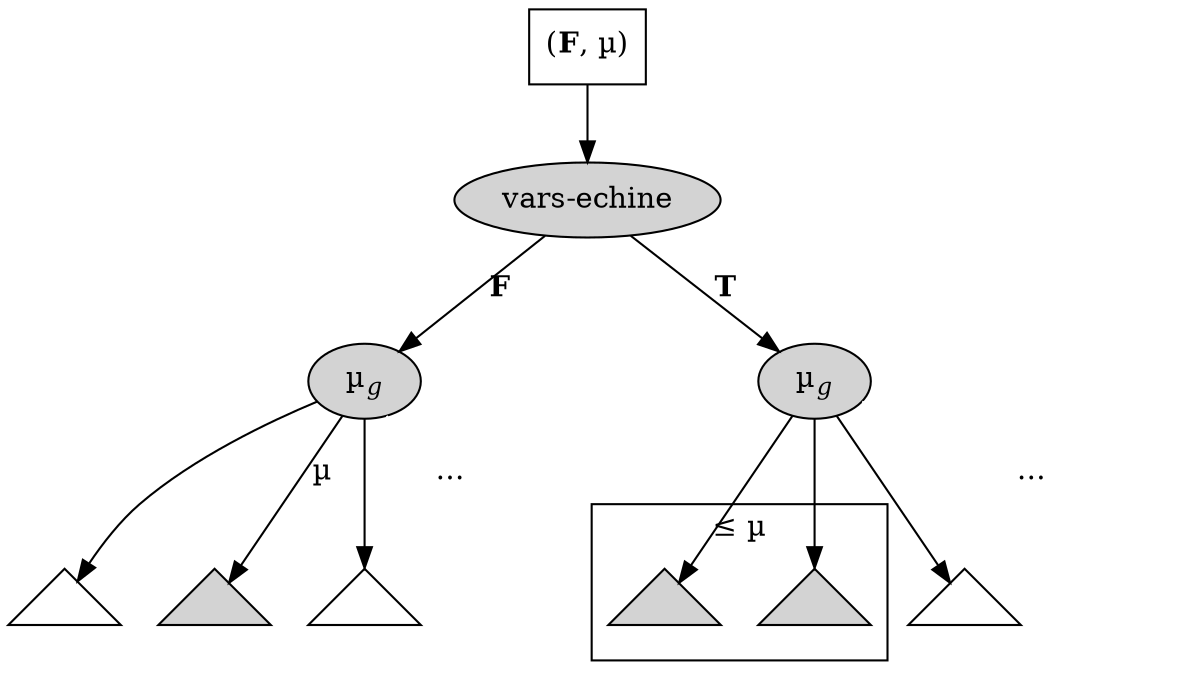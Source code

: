 digraph {
	node [ label = "" ] ;
	N_0 [ label = <(<b>F</b>, µ)>, shape = record ] ;
	N_1 [ label = "vars-echine", style = filled ] ;
	N_2_1, N_2_2 [ label = <µ<sub><i>g</i></sub>>, style = filled ] ;
	node [ shape = triangle ] ;
	N_3_1 ;
	N_3_2 [ style = filled ] ;
	N_3_3 ;
	N_3_4 [ style = invisible ] ;
	subgraph cluster {
		label = "≤ µ" ;
		N_3_5, N_3_6 [ style = filled ] ;
	}
	N_3_7 ;
	N_3_8 [ style = invisible ] ;

	N_0 -> N_1 ;
	N_1 -> N_2_1 [ label = <<b>F</b>> ] ;
	N_1 -> N_2_2 [ label = <<b>T</b>> ] ;
	N_2_1 -> { N_3_1, N_3_3 } ;
	N_2_1 -> N_3_2 [ label = "µ" ] ;
	N_2_1 -> N_3_4 [ color = white, arrowhead = none, label = "…"] ;
	N_2_2 -> { N_3_5, N_3_6, N_3_7 } ;
	N_2_2 -> N_3_8 [ color = white, arrowhead = none, label = "…"] ;
}
